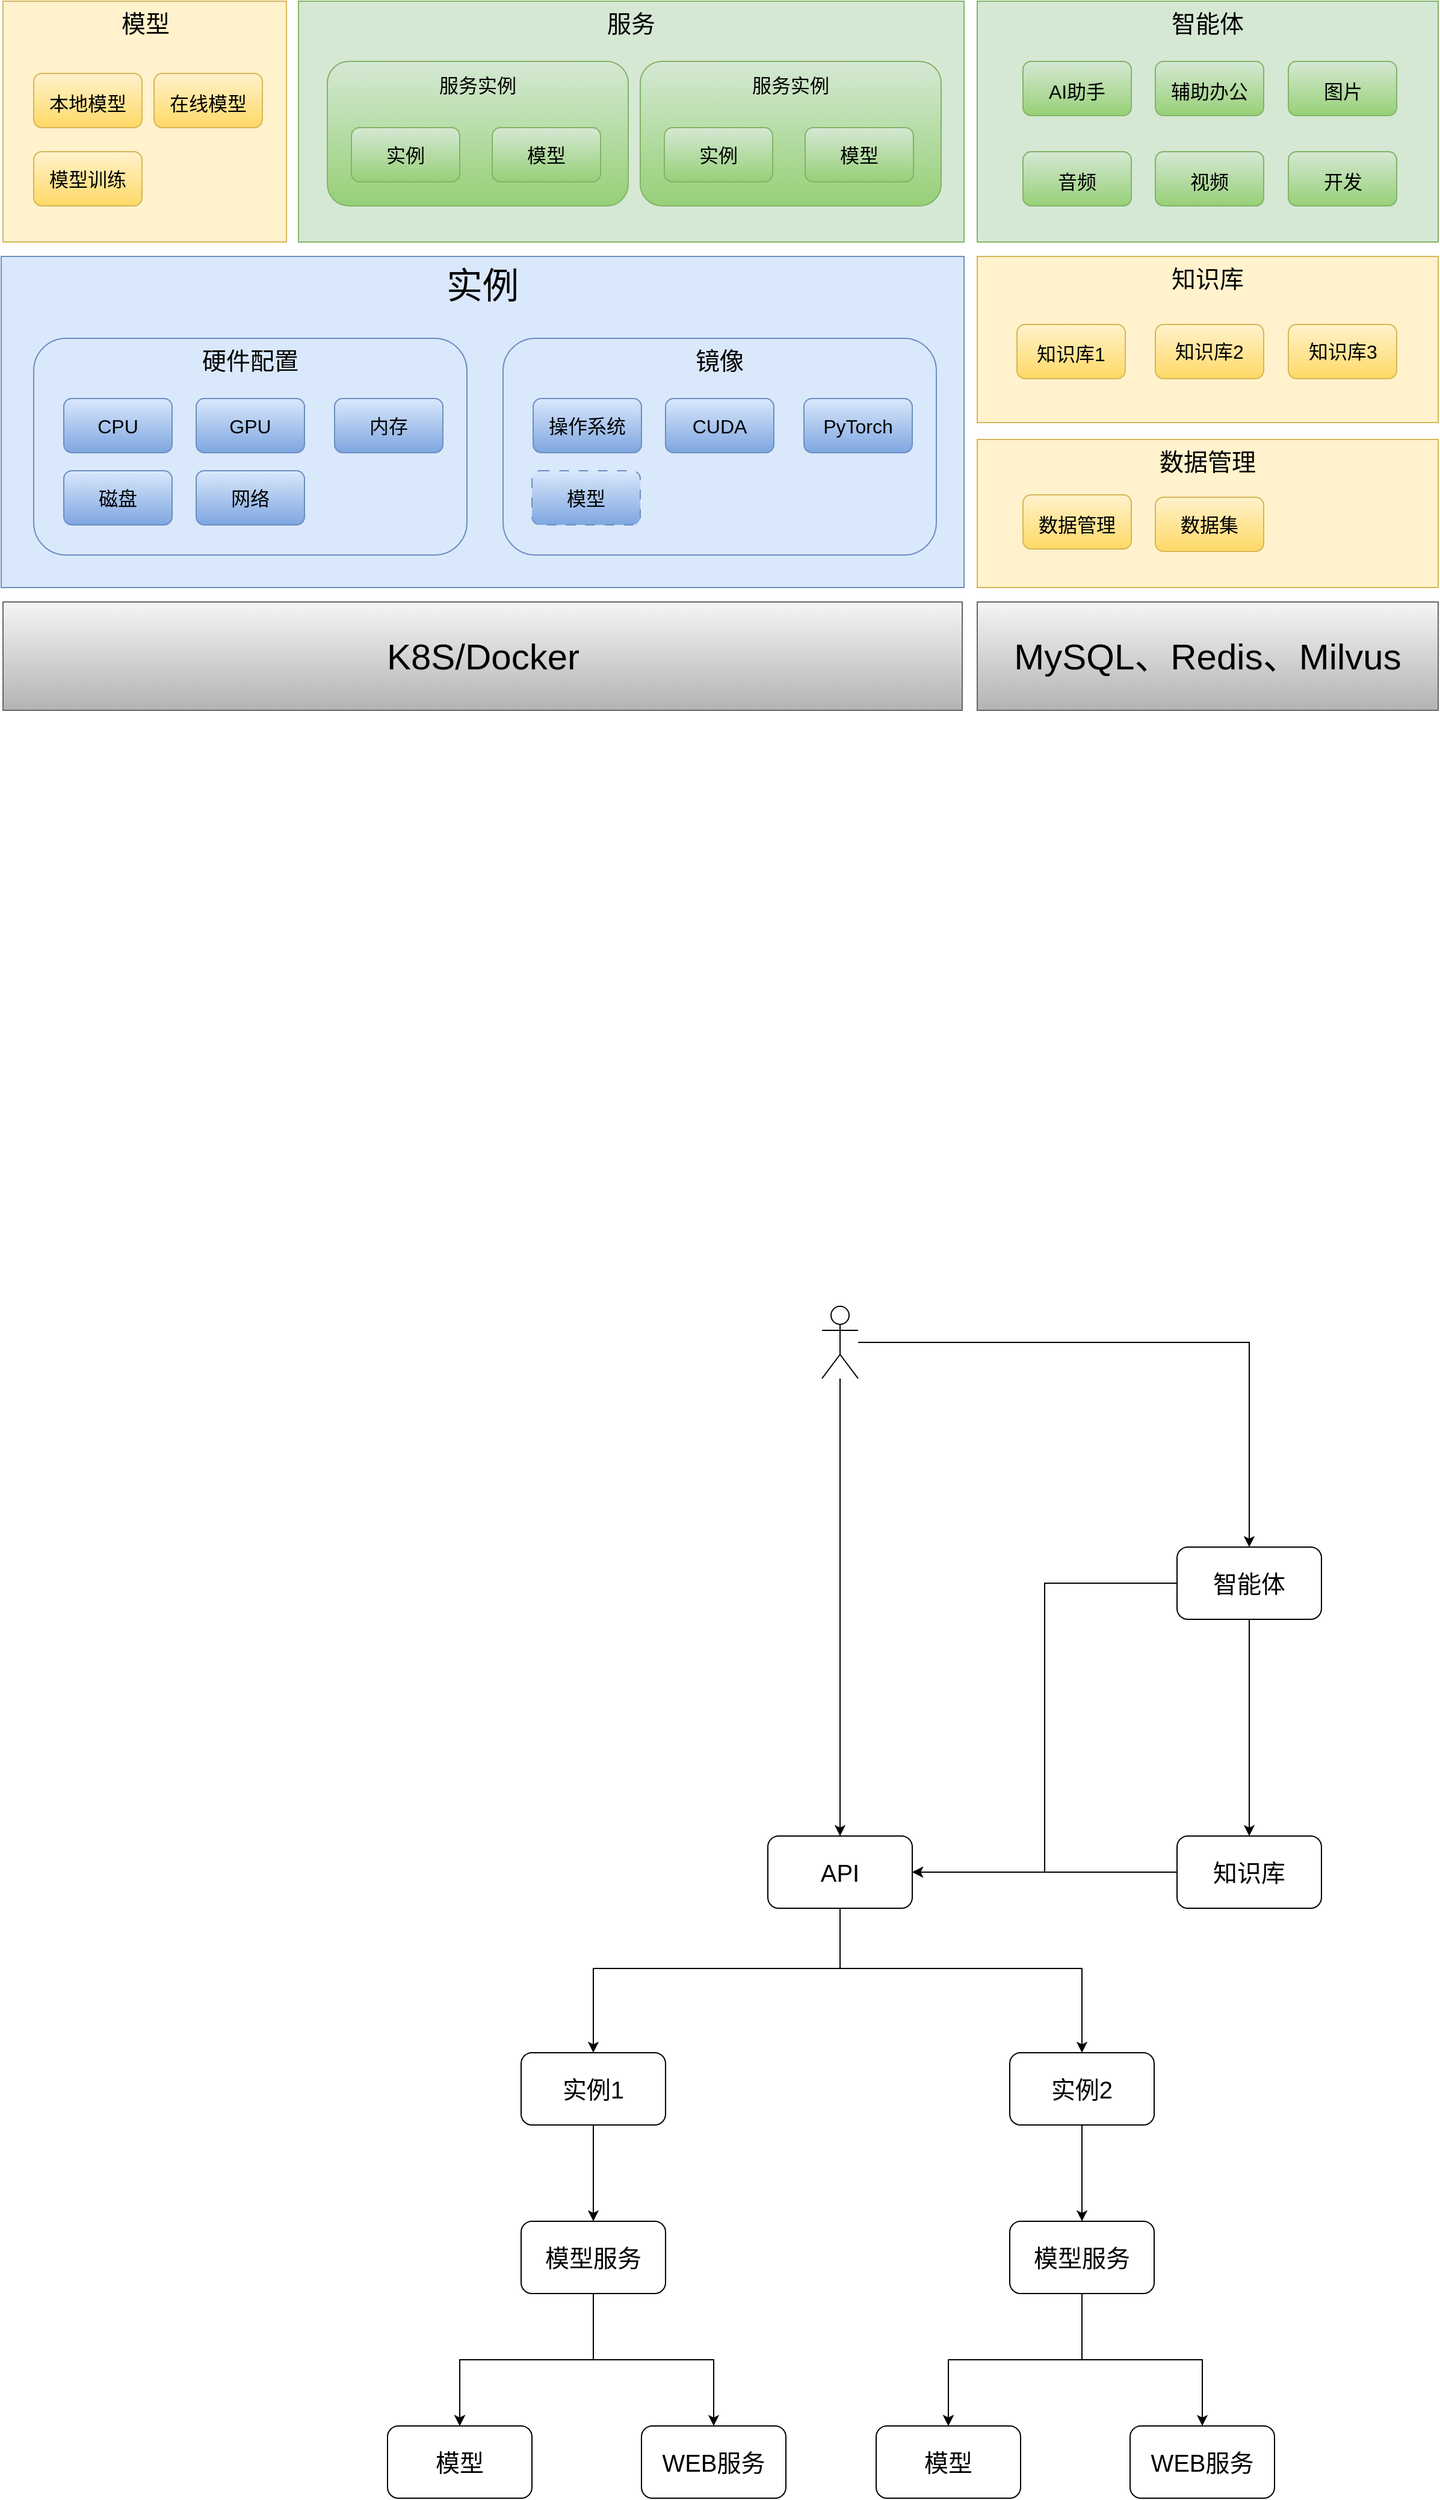 <mxfile version="28.0.1">
  <diagram name="第 1 页" id="XaoYMrmnhK-bOxz_jXeJ">
    <mxGraphModel dx="1412" dy="3221" grid="1" gridSize="10" guides="1" tooltips="1" connect="1" arrows="1" fold="1" page="1" pageScale="1" pageWidth="827" pageHeight="1169" math="0" shadow="0">
      <root>
        <mxCell id="0" />
        <mxCell id="1" parent="0" />
        <mxCell id="ZqEaL4qXER9mNjsGFA9_-49" value="实例" style="rounded=0;whiteSpace=wrap;html=1;fillColor=#dae8fc;strokeColor=#6c8ebf;verticalAlign=top;fontSize=30;labelBorderColor=none;container=0;" vertex="1" parent="1">
          <mxGeometry x="183" y="-1092" width="800" height="275" as="geometry" />
        </mxCell>
        <mxCell id="ZqEaL4qXER9mNjsGFA9_-50" value="模型" style="rounded=0;whiteSpace=wrap;html=1;fontSize=20;verticalAlign=top;fillColor=#fff2cc;strokeColor=#d6b656;container=0;" vertex="1" parent="1">
          <mxGeometry x="184.5" y="-1304" width="235.5" height="200" as="geometry" />
        </mxCell>
        <mxCell id="ZqEaL4qXER9mNjsGFA9_-56" value="K8S/Docker" style="rounded=0;whiteSpace=wrap;html=1;fontSize=30;fillColor=#f5f5f5;strokeColor=#666666;gradientColor=#b3b3b3;container=0;" vertex="1" parent="1">
          <mxGeometry x="184.5" y="-805" width="797" height="90" as="geometry" />
        </mxCell>
        <mxCell id="ZqEaL4qXER9mNjsGFA9_-57" value="MySQL、Redis、Milvus" style="rounded=0;whiteSpace=wrap;html=1;fontSize=30;fillColor=#f5f5f5;gradientColor=#b3b3b3;strokeColor=#666666;container=0;" vertex="1" parent="1">
          <mxGeometry x="994" y="-805" width="383" height="90" as="geometry" />
        </mxCell>
        <mxCell id="ZqEaL4qXER9mNjsGFA9_-58" value="&lt;span style=&quot;font-size: 16px;&quot;&gt;本地模型&lt;/span&gt;" style="rounded=1;whiteSpace=wrap;html=1;fontSize=20;fillColor=#fff2cc;strokeColor=#d6b656;gradientColor=#ffd966;container=0;" vertex="1" parent="1">
          <mxGeometry x="210" y="-1244" width="90" height="45" as="geometry" />
        </mxCell>
        <mxCell id="ZqEaL4qXER9mNjsGFA9_-59" value="&lt;font style=&quot;font-size: 16px;&quot;&gt;模型训练&lt;/font&gt;" style="rounded=1;whiteSpace=wrap;html=1;fontSize=12;fillColor=#fff2cc;strokeColor=#d6b656;gradientColor=#ffd966;container=0;" vertex="1" parent="1">
          <mxGeometry x="210" y="-1179" width="90" height="45" as="geometry" />
        </mxCell>
        <mxCell id="ZqEaL4qXER9mNjsGFA9_-34" value="硬件配置" style="rounded=1;whiteSpace=wrap;html=1;verticalAlign=top;fontSize=20;fillColor=#dae8fc;strokeColor=#6c8ebf;container=0;" vertex="1" parent="1">
          <mxGeometry x="210" y="-1024" width="360" height="180" as="geometry" />
        </mxCell>
        <mxCell id="ZqEaL4qXER9mNjsGFA9_-35" value="&lt;font style=&quot;font-size: 16px;&quot;&gt;CPU&lt;/font&gt;" style="rounded=1;whiteSpace=wrap;html=1;fillColor=#dae8fc;gradientColor=#7ea6e0;strokeColor=#6c8ebf;container=0;" vertex="1" parent="1">
          <mxGeometry x="235" y="-974" width="90" height="45" as="geometry" />
        </mxCell>
        <mxCell id="ZqEaL4qXER9mNjsGFA9_-36" value="&lt;font style=&quot;font-size: 16px;&quot;&gt;内存&lt;/font&gt;" style="rounded=1;whiteSpace=wrap;html=1;fillColor=#dae8fc;gradientColor=#7ea6e0;strokeColor=#6c8ebf;container=0;" vertex="1" parent="1">
          <mxGeometry x="460" y="-974" width="90" height="45" as="geometry" />
        </mxCell>
        <mxCell id="ZqEaL4qXER9mNjsGFA9_-37" value="&lt;font style=&quot;font-size: 16px;&quot;&gt;磁盘&lt;/font&gt;" style="rounded=1;whiteSpace=wrap;html=1;fillColor=#dae8fc;gradientColor=#7ea6e0;strokeColor=#6c8ebf;container=0;" vertex="1" parent="1">
          <mxGeometry x="235" y="-914" width="90" height="45" as="geometry" />
        </mxCell>
        <mxCell id="ZqEaL4qXER9mNjsGFA9_-38" value="&lt;font style=&quot;font-size: 16px;&quot;&gt;GPU&lt;/font&gt;" style="rounded=1;whiteSpace=wrap;html=1;fillColor=#dae8fc;gradientColor=#7ea6e0;strokeColor=#6c8ebf;container=0;" vertex="1" parent="1">
          <mxGeometry x="345" y="-974" width="90" height="45" as="geometry" />
        </mxCell>
        <mxCell id="ZqEaL4qXER9mNjsGFA9_-39" value="&lt;font style=&quot;font-size: 16px;&quot;&gt;网络&lt;/font&gt;" style="rounded=1;whiteSpace=wrap;html=1;fillColor=#dae8fc;gradientColor=#7ea6e0;strokeColor=#6c8ebf;container=0;" vertex="1" parent="1">
          <mxGeometry x="345" y="-914" width="90" height="45" as="geometry" />
        </mxCell>
        <mxCell id="ZqEaL4qXER9mNjsGFA9_-41" value="镜像" style="rounded=1;whiteSpace=wrap;html=1;verticalAlign=top;fontSize=20;fillColor=#dae8fc;strokeColor=#6c8ebf;container=0;" vertex="1" parent="1">
          <mxGeometry x="600" y="-1024" width="360" height="180" as="geometry" />
        </mxCell>
        <mxCell id="ZqEaL4qXER9mNjsGFA9_-42" value="&lt;font style=&quot;font-size: 16px;&quot;&gt;操作系统&lt;/font&gt;" style="rounded=1;whiteSpace=wrap;html=1;fillColor=#dae8fc;gradientColor=#7ea6e0;strokeColor=#6c8ebf;container=0;" vertex="1" parent="1">
          <mxGeometry x="625" y="-974" width="90" height="45" as="geometry" />
        </mxCell>
        <mxCell id="ZqEaL4qXER9mNjsGFA9_-43" value="&lt;font style=&quot;font-size: 16px;&quot;&gt;PyTorch&lt;/font&gt;" style="rounded=1;whiteSpace=wrap;html=1;fillColor=#dae8fc;gradientColor=#7ea6e0;strokeColor=#6c8ebf;container=0;" vertex="1" parent="1">
          <mxGeometry x="850" y="-974" width="90" height="45" as="geometry" />
        </mxCell>
        <mxCell id="ZqEaL4qXER9mNjsGFA9_-45" value="&lt;font style=&quot;font-size: 16px;&quot;&gt;CUDA&lt;/font&gt;" style="rounded=1;whiteSpace=wrap;html=1;fillColor=#dae8fc;gradientColor=#7ea6e0;strokeColor=#6c8ebf;container=0;" vertex="1" parent="1">
          <mxGeometry x="735" y="-974" width="90" height="45" as="geometry" />
        </mxCell>
        <mxCell id="ZqEaL4qXER9mNjsGFA9_-62" value="服务" style="rounded=0;whiteSpace=wrap;html=1;fontSize=20;verticalAlign=top;fillColor=#d5e8d4;strokeColor=#82b366;container=0;" vertex="1" parent="1">
          <mxGeometry x="430" y="-1304" width="553" height="200" as="geometry" />
        </mxCell>
        <mxCell id="ZqEaL4qXER9mNjsGFA9_-63" value="&lt;font style=&quot;font-size: 16px;&quot;&gt;服务实例&lt;/font&gt;" style="rounded=1;whiteSpace=wrap;html=1;fontSize=20;fillColor=#d5e8d4;strokeColor=#82b366;container=0;verticalAlign=top;gradientColor=#97d077;" vertex="1" parent="1">
          <mxGeometry x="454" y="-1254" width="250" height="120" as="geometry" />
        </mxCell>
        <mxCell id="ZqEaL4qXER9mNjsGFA9_-64" value="&lt;font style=&quot;font-size: 16px;&quot;&gt;实例&lt;/font&gt;" style="rounded=1;whiteSpace=wrap;html=1;fontSize=12;fillColor=#d5e8d4;strokeColor=#82b366;container=0;gradientColor=#97d077;" vertex="1" parent="1">
          <mxGeometry x="474" y="-1199" width="90" height="45" as="geometry" />
        </mxCell>
        <mxCell id="ZqEaL4qXER9mNjsGFA9_-66" value="知识库" style="rounded=0;whiteSpace=wrap;html=1;fontSize=20;verticalAlign=top;fillColor=#fff2cc;strokeColor=#d6b656;container=0;" vertex="1" parent="1">
          <mxGeometry x="994" y="-1092" width="383" height="138" as="geometry" />
        </mxCell>
        <mxCell id="ZqEaL4qXER9mNjsGFA9_-67" value="&lt;font style=&quot;font-size: 16px;&quot;&gt;知识库1&lt;/font&gt;" style="rounded=1;whiteSpace=wrap;html=1;fontSize=20;fillColor=#fff2cc;strokeColor=#d6b656;gradientColor=#ffd966;container=0;" vertex="1" parent="1">
          <mxGeometry x="1027" y="-1035.5" width="90" height="45" as="geometry" />
        </mxCell>
        <mxCell id="ZqEaL4qXER9mNjsGFA9_-68" value="&lt;span style=&quot;font-size: 16px;&quot;&gt;知识库2&lt;/span&gt;" style="rounded=1;whiteSpace=wrap;html=1;fontSize=12;fillColor=#fff2cc;strokeColor=#d6b656;gradientColor=#ffd966;container=0;" vertex="1" parent="1">
          <mxGeometry x="1142" y="-1035.5" width="90" height="45" as="geometry" />
        </mxCell>
        <mxCell id="ZqEaL4qXER9mNjsGFA9_-70" value="&lt;font style=&quot;font-size: 16px;&quot;&gt;模型&lt;/font&gt;" style="rounded=1;whiteSpace=wrap;html=1;fontSize=12;fillColor=#d5e8d4;strokeColor=#82b366;container=0;gradientColor=#97d077;" vertex="1" parent="1">
          <mxGeometry x="591" y="-1199" width="90" height="45" as="geometry" />
        </mxCell>
        <mxCell id="ZqEaL4qXER9mNjsGFA9_-71" value="&lt;font style=&quot;font-size: 16px;&quot;&gt;服务实例&lt;/font&gt;" style="rounded=1;whiteSpace=wrap;html=1;fontSize=20;fillColor=#d5e8d4;strokeColor=#82b366;container=0;verticalAlign=top;gradientColor=#97d077;" vertex="1" parent="1">
          <mxGeometry x="714" y="-1254" width="250" height="120" as="geometry" />
        </mxCell>
        <mxCell id="ZqEaL4qXER9mNjsGFA9_-72" value="&lt;font style=&quot;font-size: 16px;&quot;&gt;实例&lt;/font&gt;" style="rounded=1;whiteSpace=wrap;html=1;fontSize=12;fillColor=#d5e8d4;strokeColor=#82b366;container=0;gradientColor=#97d077;" vertex="1" parent="1">
          <mxGeometry x="734" y="-1199" width="90" height="45" as="geometry" />
        </mxCell>
        <mxCell id="ZqEaL4qXER9mNjsGFA9_-73" value="&lt;font style=&quot;font-size: 16px;&quot;&gt;模型&lt;/font&gt;" style="rounded=1;whiteSpace=wrap;html=1;fontSize=12;fillColor=#d5e8d4;strokeColor=#82b366;container=0;gradientColor=#97d077;" vertex="1" parent="1">
          <mxGeometry x="851" y="-1199" width="90" height="45" as="geometry" />
        </mxCell>
        <mxCell id="ZqEaL4qXER9mNjsGFA9_-74" value="&lt;font style=&quot;font-size: 16px;&quot;&gt;模型&lt;/font&gt;" style="rounded=1;whiteSpace=wrap;html=1;fillColor=#dae8fc;gradientColor=#7ea6e0;strokeColor=#6c8ebf;container=0;dashed=1;dashPattern=8 8;" vertex="1" parent="1">
          <mxGeometry x="624" y="-914" width="90" height="45" as="geometry" />
        </mxCell>
        <mxCell id="ZqEaL4qXER9mNjsGFA9_-75" value="智能体" style="rounded=0;whiteSpace=wrap;html=1;fontSize=20;verticalAlign=top;fillColor=#d5e8d4;strokeColor=#82b366;container=0;" vertex="1" parent="1">
          <mxGeometry x="994" y="-1304" width="383" height="200" as="geometry" />
        </mxCell>
        <mxCell id="ZqEaL4qXER9mNjsGFA9_-76" value="&lt;font style=&quot;font-size: 16px;&quot;&gt;AI助手&lt;/font&gt;" style="rounded=1;whiteSpace=wrap;html=1;fontSize=20;fillColor=#d5e8d4;strokeColor=#82b366;gradientColor=#97d077;container=0;" vertex="1" parent="1">
          <mxGeometry x="1032" y="-1254" width="90" height="45" as="geometry" />
        </mxCell>
        <mxCell id="ZqEaL4qXER9mNjsGFA9_-77" value="&lt;span style=&quot;font-size: 16px;&quot;&gt;辅助办公&lt;/span&gt;" style="rounded=1;whiteSpace=wrap;html=1;fontSize=20;fillColor=#d5e8d4;strokeColor=#82b366;gradientColor=#97d077;container=0;" vertex="1" parent="1">
          <mxGeometry x="1142" y="-1254" width="90" height="45" as="geometry" />
        </mxCell>
        <mxCell id="ZqEaL4qXER9mNjsGFA9_-78" value="&lt;font style=&quot;font-size: 16px;&quot;&gt;图片&lt;/font&gt;" style="rounded=1;whiteSpace=wrap;html=1;fontSize=20;fillColor=#d5e8d4;strokeColor=#82b366;gradientColor=#97d077;container=0;" vertex="1" parent="1">
          <mxGeometry x="1252.5" y="-1254" width="90" height="45" as="geometry" />
        </mxCell>
        <mxCell id="ZqEaL4qXER9mNjsGFA9_-79" value="&lt;font style=&quot;font-size: 16px;&quot;&gt;音频&lt;/font&gt;" style="rounded=1;whiteSpace=wrap;html=1;fontSize=20;fillColor=#d5e8d4;strokeColor=#82b366;gradientColor=#97d077;container=0;" vertex="1" parent="1">
          <mxGeometry x="1032" y="-1179" width="90" height="45" as="geometry" />
        </mxCell>
        <mxCell id="ZqEaL4qXER9mNjsGFA9_-80" value="&lt;font style=&quot;font-size: 16px;&quot;&gt;视频&lt;/font&gt;" style="rounded=1;whiteSpace=wrap;html=1;fontSize=20;fillColor=#d5e8d4;strokeColor=#82b366;gradientColor=#97d077;container=0;" vertex="1" parent="1">
          <mxGeometry x="1142" y="-1179" width="90" height="45" as="geometry" />
        </mxCell>
        <mxCell id="ZqEaL4qXER9mNjsGFA9_-81" value="&lt;span style=&quot;font-size: 16px;&quot;&gt;开发&lt;/span&gt;" style="rounded=1;whiteSpace=wrap;html=1;fontSize=20;fillColor=#d5e8d4;strokeColor=#82b366;gradientColor=#97d077;container=0;" vertex="1" parent="1">
          <mxGeometry x="1252.5" y="-1179" width="90" height="45" as="geometry" />
        </mxCell>
        <mxCell id="ZqEaL4qXER9mNjsGFA9_-82" value="数据管理" style="rounded=0;whiteSpace=wrap;html=1;fontSize=20;verticalAlign=top;fillColor=#fff2cc;strokeColor=#d6b656;container=0;" vertex="1" parent="1">
          <mxGeometry x="994" y="-940" width="383" height="123" as="geometry" />
        </mxCell>
        <mxCell id="ZqEaL4qXER9mNjsGFA9_-83" value="&lt;font style=&quot;font-size: 16px;&quot;&gt;数据管理&lt;/font&gt;" style="rounded=1;whiteSpace=wrap;html=1;fontSize=20;fillColor=#fff2cc;strokeColor=#d6b656;gradientColor=#ffd966;container=0;" vertex="1" parent="1">
          <mxGeometry x="1032" y="-894" width="90" height="45" as="geometry" />
        </mxCell>
        <mxCell id="ZqEaL4qXER9mNjsGFA9_-84" value="&lt;font style=&quot;font-size: 16px;&quot;&gt;数据集&lt;/font&gt;" style="rounded=1;whiteSpace=wrap;html=1;fontSize=12;fillColor=#fff2cc;strokeColor=#d6b656;gradientColor=#ffd966;container=0;" vertex="1" parent="1">
          <mxGeometry x="1142" y="-892" width="90" height="45" as="geometry" />
        </mxCell>
        <mxCell id="ZqEaL4qXER9mNjsGFA9_-85" value="&lt;span style=&quot;font-size: 16px;&quot;&gt;知识库3&lt;/span&gt;" style="rounded=1;whiteSpace=wrap;html=1;fontSize=12;fillColor=#fff2cc;strokeColor=#d6b656;gradientColor=#ffd966;container=0;" vertex="1" parent="1">
          <mxGeometry x="1252.5" y="-1035.5" width="90" height="45" as="geometry" />
        </mxCell>
        <mxCell id="ZqEaL4qXER9mNjsGFA9_-86" value="&lt;font style=&quot;font-size: 16px;&quot;&gt;在线模型&lt;/font&gt;" style="rounded=1;whiteSpace=wrap;html=1;fontSize=20;fillColor=#fff2cc;strokeColor=#d6b656;gradientColor=#ffd966;container=0;" vertex="1" parent="1">
          <mxGeometry x="310" y="-1244" width="90" height="45" as="geometry" />
        </mxCell>
        <mxCell id="ZqEaL4qXER9mNjsGFA9_-89" value="" style="edgeStyle=orthogonalEdgeStyle;rounded=0;orthogonalLoop=1;jettySize=auto;html=1;fontSize=20;" edge="1" parent="1" source="ZqEaL4qXER9mNjsGFA9_-87" target="ZqEaL4qXER9mNjsGFA9_-88">
          <mxGeometry relative="1" as="geometry">
            <Array as="points">
              <mxPoint x="880" y="330" />
              <mxPoint x="675" y="330" />
            </Array>
          </mxGeometry>
        </mxCell>
        <mxCell id="ZqEaL4qXER9mNjsGFA9_-105" style="edgeStyle=orthogonalEdgeStyle;rounded=0;orthogonalLoop=1;jettySize=auto;html=1;" edge="1" parent="1" source="ZqEaL4qXER9mNjsGFA9_-87" target="ZqEaL4qXER9mNjsGFA9_-98">
          <mxGeometry relative="1" as="geometry">
            <Array as="points">
              <mxPoint x="880" y="330" />
              <mxPoint x="1081" y="330" />
            </Array>
          </mxGeometry>
        </mxCell>
        <mxCell id="ZqEaL4qXER9mNjsGFA9_-87" value="API" style="rounded=1;whiteSpace=wrap;html=1;fontSize=20;" vertex="1" parent="1">
          <mxGeometry x="820" y="220" width="120" height="60" as="geometry" />
        </mxCell>
        <mxCell id="ZqEaL4qXER9mNjsGFA9_-91" value="" style="edgeStyle=orthogonalEdgeStyle;rounded=0;orthogonalLoop=1;jettySize=auto;html=1;fontSize=20;" edge="1" parent="1" source="ZqEaL4qXER9mNjsGFA9_-88" target="ZqEaL4qXER9mNjsGFA9_-90">
          <mxGeometry relative="1" as="geometry" />
        </mxCell>
        <mxCell id="ZqEaL4qXER9mNjsGFA9_-88" value="实例1" style="rounded=1;whiteSpace=wrap;html=1;fontSize=20;" vertex="1" parent="1">
          <mxGeometry x="615" y="400" width="120" height="60" as="geometry" />
        </mxCell>
        <mxCell id="ZqEaL4qXER9mNjsGFA9_-93" value="" style="edgeStyle=orthogonalEdgeStyle;rounded=0;orthogonalLoop=1;jettySize=auto;html=1;" edge="1" parent="1" source="ZqEaL4qXER9mNjsGFA9_-90" target="ZqEaL4qXER9mNjsGFA9_-92">
          <mxGeometry relative="1" as="geometry" />
        </mxCell>
        <mxCell id="ZqEaL4qXER9mNjsGFA9_-94" value="" style="edgeStyle=orthogonalEdgeStyle;rounded=0;orthogonalLoop=1;jettySize=auto;html=1;" edge="1" parent="1" source="ZqEaL4qXER9mNjsGFA9_-90" target="ZqEaL4qXER9mNjsGFA9_-92">
          <mxGeometry relative="1" as="geometry" />
        </mxCell>
        <mxCell id="ZqEaL4qXER9mNjsGFA9_-96" value="" style="edgeStyle=orthogonalEdgeStyle;rounded=0;orthogonalLoop=1;jettySize=auto;html=1;" edge="1" parent="1" source="ZqEaL4qXER9mNjsGFA9_-90" target="ZqEaL4qXER9mNjsGFA9_-95">
          <mxGeometry relative="1" as="geometry" />
        </mxCell>
        <mxCell id="ZqEaL4qXER9mNjsGFA9_-90" value="模型服务" style="rounded=1;whiteSpace=wrap;html=1;fontSize=20;" vertex="1" parent="1">
          <mxGeometry x="615" y="540" width="120" height="60" as="geometry" />
        </mxCell>
        <mxCell id="ZqEaL4qXER9mNjsGFA9_-92" value="模型" style="rounded=1;whiteSpace=wrap;html=1;fontSize=20;" vertex="1" parent="1">
          <mxGeometry x="504" y="710" width="120" height="60" as="geometry" />
        </mxCell>
        <mxCell id="ZqEaL4qXER9mNjsGFA9_-95" value="WEB服务" style="rounded=1;whiteSpace=wrap;html=1;fontSize=20;" vertex="1" parent="1">
          <mxGeometry x="715" y="710" width="120" height="60" as="geometry" />
        </mxCell>
        <mxCell id="ZqEaL4qXER9mNjsGFA9_-97" value="" style="edgeStyle=orthogonalEdgeStyle;rounded=0;orthogonalLoop=1;jettySize=auto;html=1;fontSize=20;" edge="1" parent="1" source="ZqEaL4qXER9mNjsGFA9_-98" target="ZqEaL4qXER9mNjsGFA9_-102">
          <mxGeometry relative="1" as="geometry" />
        </mxCell>
        <mxCell id="ZqEaL4qXER9mNjsGFA9_-98" value="实例2" style="rounded=1;whiteSpace=wrap;html=1;fontSize=20;" vertex="1" parent="1">
          <mxGeometry x="1021" y="400" width="120" height="60" as="geometry" />
        </mxCell>
        <mxCell id="ZqEaL4qXER9mNjsGFA9_-99" value="" style="edgeStyle=orthogonalEdgeStyle;rounded=0;orthogonalLoop=1;jettySize=auto;html=1;" edge="1" parent="1" source="ZqEaL4qXER9mNjsGFA9_-102" target="ZqEaL4qXER9mNjsGFA9_-103">
          <mxGeometry relative="1" as="geometry" />
        </mxCell>
        <mxCell id="ZqEaL4qXER9mNjsGFA9_-100" value="" style="edgeStyle=orthogonalEdgeStyle;rounded=0;orthogonalLoop=1;jettySize=auto;html=1;" edge="1" parent="1" source="ZqEaL4qXER9mNjsGFA9_-102" target="ZqEaL4qXER9mNjsGFA9_-103">
          <mxGeometry relative="1" as="geometry" />
        </mxCell>
        <mxCell id="ZqEaL4qXER9mNjsGFA9_-101" value="" style="edgeStyle=orthogonalEdgeStyle;rounded=0;orthogonalLoop=1;jettySize=auto;html=1;" edge="1" parent="1" source="ZqEaL4qXER9mNjsGFA9_-102" target="ZqEaL4qXER9mNjsGFA9_-104">
          <mxGeometry relative="1" as="geometry" />
        </mxCell>
        <mxCell id="ZqEaL4qXER9mNjsGFA9_-102" value="模型服务" style="rounded=1;whiteSpace=wrap;html=1;fontSize=20;" vertex="1" parent="1">
          <mxGeometry x="1021" y="540" width="120" height="60" as="geometry" />
        </mxCell>
        <mxCell id="ZqEaL4qXER9mNjsGFA9_-103" value="模型" style="rounded=1;whiteSpace=wrap;html=1;fontSize=20;" vertex="1" parent="1">
          <mxGeometry x="910" y="710" width="120" height="60" as="geometry" />
        </mxCell>
        <mxCell id="ZqEaL4qXER9mNjsGFA9_-104" value="WEB服务" style="rounded=1;whiteSpace=wrap;html=1;fontSize=20;" vertex="1" parent="1">
          <mxGeometry x="1121" y="710" width="120" height="60" as="geometry" />
        </mxCell>
        <mxCell id="ZqEaL4qXER9mNjsGFA9_-109" style="edgeStyle=orthogonalEdgeStyle;rounded=0;orthogonalLoop=1;jettySize=auto;html=1;entryX=1;entryY=0.5;entryDx=0;entryDy=0;" edge="1" parent="1" source="ZqEaL4qXER9mNjsGFA9_-106" target="ZqEaL4qXER9mNjsGFA9_-87">
          <mxGeometry relative="1" as="geometry" />
        </mxCell>
        <mxCell id="ZqEaL4qXER9mNjsGFA9_-112" style="edgeStyle=orthogonalEdgeStyle;rounded=0;orthogonalLoop=1;jettySize=auto;html=1;" edge="1" parent="1" source="ZqEaL4qXER9mNjsGFA9_-106" target="ZqEaL4qXER9mNjsGFA9_-110">
          <mxGeometry relative="1" as="geometry" />
        </mxCell>
        <mxCell id="ZqEaL4qXER9mNjsGFA9_-106" value="智能体" style="rounded=1;whiteSpace=wrap;html=1;fontSize=20;" vertex="1" parent="1">
          <mxGeometry x="1160" y="-20" width="120" height="60" as="geometry" />
        </mxCell>
        <mxCell id="ZqEaL4qXER9mNjsGFA9_-108" style="edgeStyle=orthogonalEdgeStyle;rounded=0;orthogonalLoop=1;jettySize=auto;html=1;" edge="1" parent="1" source="ZqEaL4qXER9mNjsGFA9_-107" target="ZqEaL4qXER9mNjsGFA9_-87">
          <mxGeometry relative="1" as="geometry" />
        </mxCell>
        <mxCell id="ZqEaL4qXER9mNjsGFA9_-113" style="edgeStyle=orthogonalEdgeStyle;rounded=0;orthogonalLoop=1;jettySize=auto;html=1;entryX=0.5;entryY=0;entryDx=0;entryDy=0;" edge="1" parent="1" source="ZqEaL4qXER9mNjsGFA9_-107" target="ZqEaL4qXER9mNjsGFA9_-106">
          <mxGeometry relative="1" as="geometry" />
        </mxCell>
        <mxCell id="ZqEaL4qXER9mNjsGFA9_-107" value="" style="shape=umlActor;verticalLabelPosition=bottom;verticalAlign=top;html=1;outlineConnect=0;" vertex="1" parent="1">
          <mxGeometry x="865" y="-220" width="30" height="60" as="geometry" />
        </mxCell>
        <mxCell id="ZqEaL4qXER9mNjsGFA9_-111" style="edgeStyle=orthogonalEdgeStyle;rounded=0;orthogonalLoop=1;jettySize=auto;html=1;entryX=1;entryY=0.5;entryDx=0;entryDy=0;" edge="1" parent="1" source="ZqEaL4qXER9mNjsGFA9_-110" target="ZqEaL4qXER9mNjsGFA9_-87">
          <mxGeometry relative="1" as="geometry" />
        </mxCell>
        <mxCell id="ZqEaL4qXER9mNjsGFA9_-110" value="知识库" style="rounded=1;whiteSpace=wrap;html=1;fontSize=20;" vertex="1" parent="1">
          <mxGeometry x="1160" y="220" width="120" height="60" as="geometry" />
        </mxCell>
      </root>
    </mxGraphModel>
  </diagram>
</mxfile>
